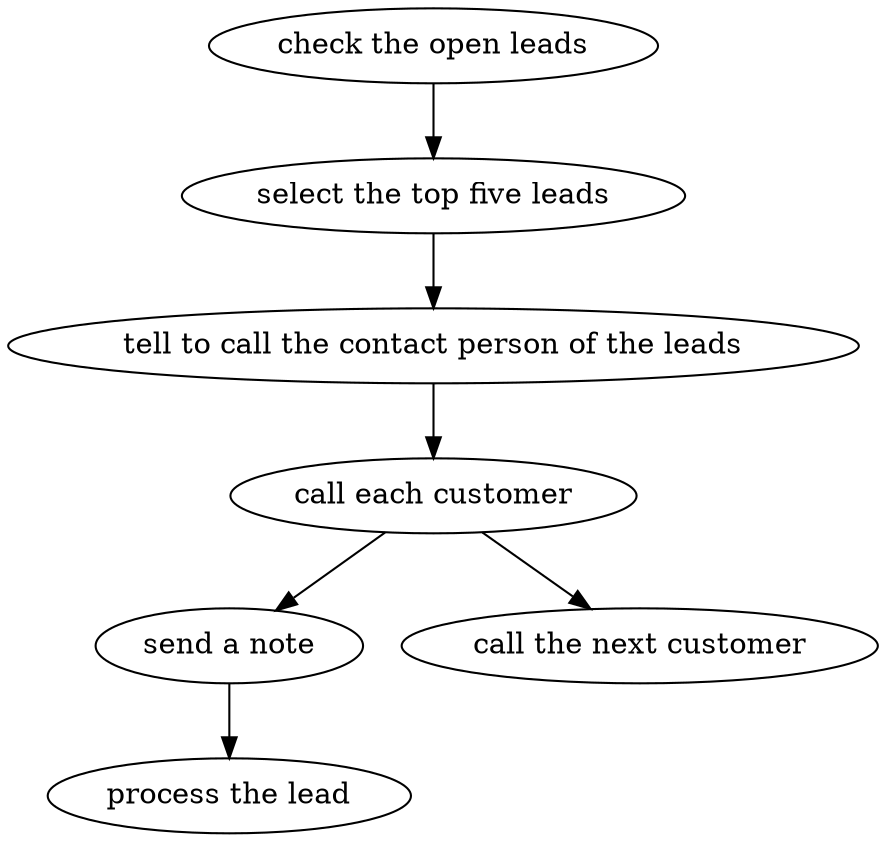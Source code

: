 strict digraph "doc-7.1" {
	graph [name="doc-7.1"];
	"check the open leads"	[attrs="{'type': 'Activity', 'label': 'check the open leads'}"];
	"select the top five leads"	[attrs="{'type': 'Activity', 'label': 'select the top five leads'}"];
	"check the open leads" -> "select the top five leads"	[attrs="{'type': 'flow', 'label': 'flow'}"];
	"tell to call the contact person of the leads"	[attrs="{'type': 'Activity', 'label': 'tell to call the contact person of the leads'}"];
	"select the top five leads" -> "tell to call the contact person of the leads"	[attrs="{'type': 'flow', 'label': 'flow'}"];
	"call each customer"	[attrs="{'type': 'Activity', 'label': 'call each customer'}"];
	"tell to call the contact person of the leads" -> "call each customer"	[attrs="{'type': 'flow', 'label': 'flow'}"];
	"send a note"	[attrs="{'type': 'Activity', 'label': 'send a note'}"];
	"call each customer" -> "send a note"	[attrs="{'type': 'flow', 'label': 'flow'}"];
	"call the next customer"	[attrs="{'type': 'Activity', 'label': 'call the next customer'}"];
	"call each customer" -> "call the next customer"	[attrs="{'type': 'flow', 'label': 'flow'}"];
	"process the lead"	[attrs="{'type': 'Activity', 'label': 'process the lead'}"];
	"send a note" -> "process the lead"	[attrs="{'type': 'flow', 'label': 'flow'}"];
}
